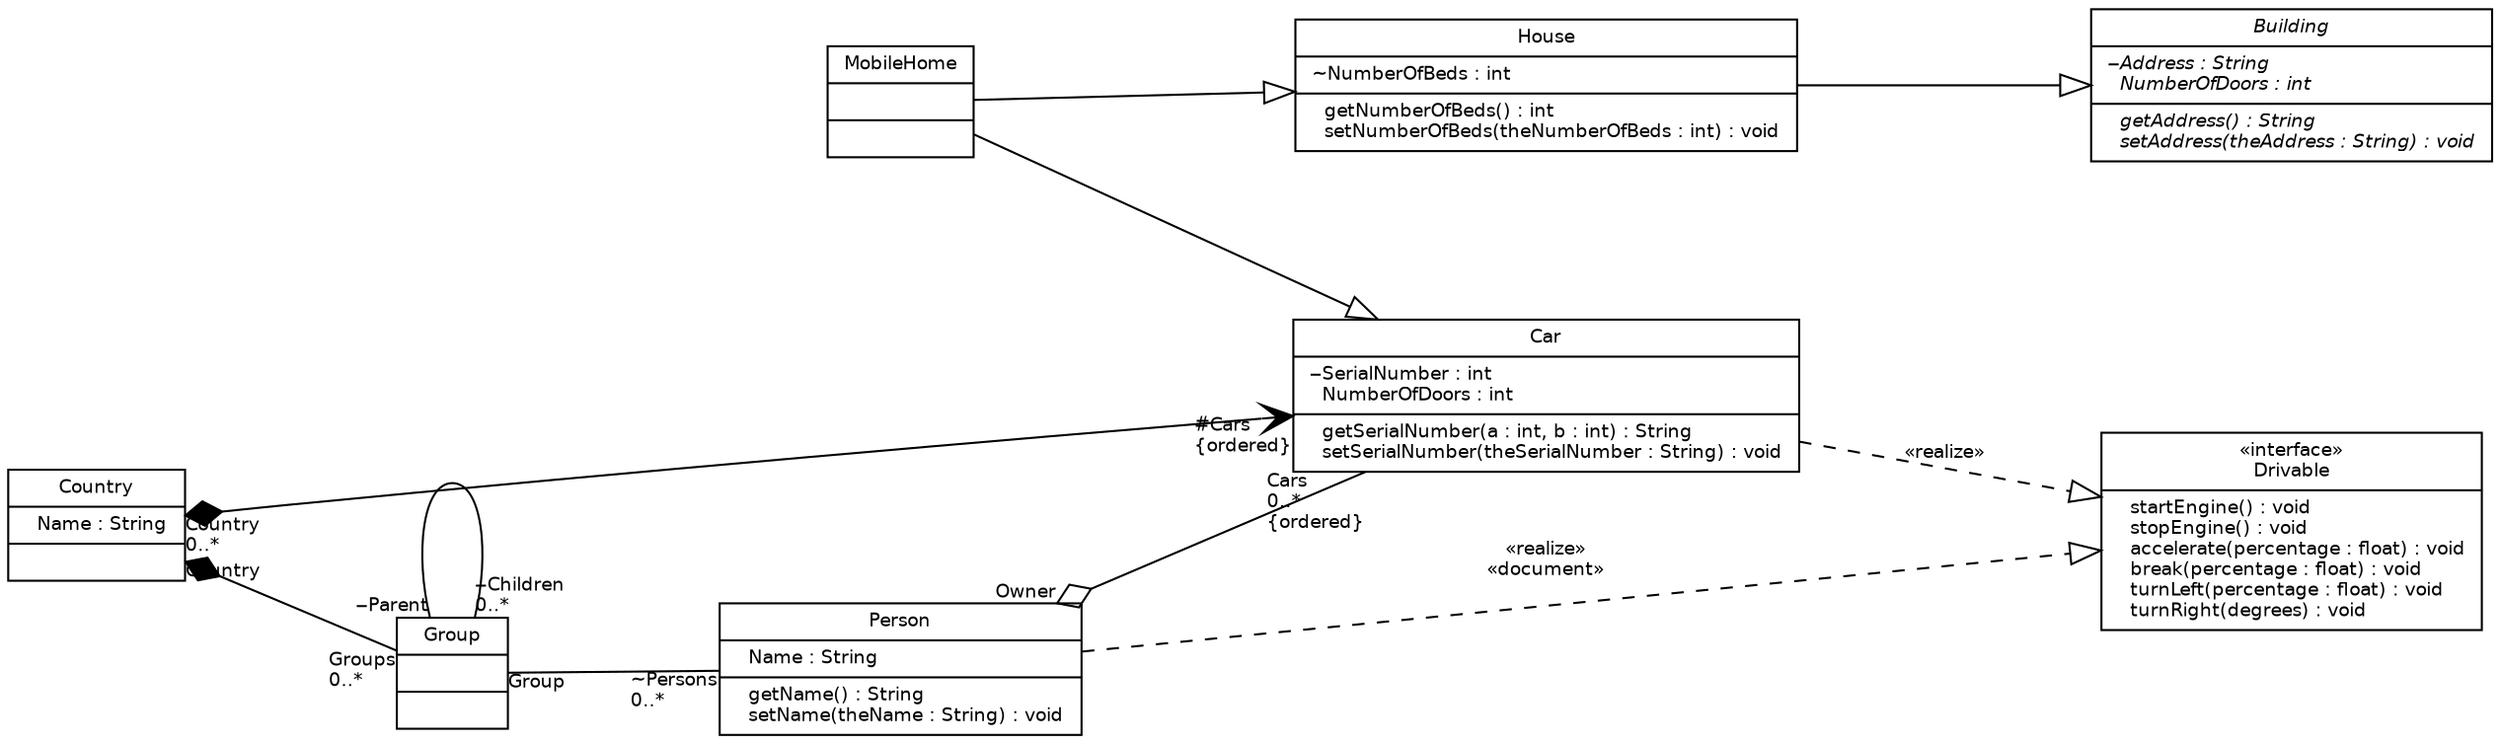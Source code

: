 
  
  
        digraph g {
		fontname="Helvetica"
		fontsize=9
        graph [
        rankdir = "LR"

		ranksep=1.4
		nodesep=0.9
        ]
        node [
		fontname="Helvetica"
		fontsize=9
        shape = "ellipse"
        ]
        edge [
		dir="both"
		arrowtail="none"
		fontname="Helvetica"
		fontsize=9
        ]
    
        "127-0-1-1--6741fdc4:11701e7285e:-8000:000000000000077D" [label="House | ~NumberOfBeds : int\l |  getNumberOfBeds() : int\l setNumberOfBeds(theNumberOfBeds : int) : void\l" shape="record" ]
    
        "127-0-1-1--6741fdc4:11701e7285e:-8000:000000000000077F" [label="MobileHome |  | " shape="record" ]
    
        "127-0-1-1--6741fdc4:11701e7285e:-8000:0000000000000781" [label="Car | ‒SerialNumber : int\l NumberOfDoors : int\l |  getSerialNumber(a : int, b : int) : String\l setSerialNumber(theSerialNumber : String) : void\l" shape="record" ]
    
        "127-0-1-1--6741fdc4:11701e7285e:-8000:000000000000078E" [fontname="Helvetica-Oblique" label="Building | ‒Address : String\l NumberOfDoors : int\l |  getAddress() : String\l setAddress(theAddress : String) : void\l" shape="record" ]
    
        "127-0-1-1--6741fdc4:11701e7285e:-8000:00000000000007D2" [label="Country |  Name : String\l | " shape="record" ]
    
        "127-0-1-1--6741fdc4:11701e7285e:-8000:00000000000007F2" [label="Group |  | " shape="record" ]
    
        "127-0-1-1--6741fdc4:11701e7285e:-8000:00000000000007FF" [label="Person |  Name : String\l |  getName() : String\l setName(theName : String) : void\l" shape="record" ]
    
        "127-0-1-1--6741fdc4:11701e7285e:-8000:0000000000000783" [label="«interface»\nDrivable |  startEngine() : void\l stopEngine() : void\l accelerate(percentage : float) : void\l break(percentage : float) : void\l turnLeft(percentage : float) : void\l turnRight(degrees) : void\l " shape = "record" ]
    
        "127-0-1-1--6741fdc4:11701e7285e:-8000:00000000000007D2" -> "127-0-1-1--6741fdc4:11701e7285e:-8000:0000000000000781" [arrowtail="diamond" arrowhead="vee" id="127-0-1-1--6741fdc4:11701e7285e:-8000:00000000000007D4" headlabel="#Cars\l{ordered}\l" taillabel="Country\l0..*\l" arrowsize="1.5" ]
    
        "127-0-1-1--6741fdc4:11701e7285e:-8000:00000000000007F2" -> "127-0-1-1--6741fdc4:11701e7285e:-8000:00000000000007F2" [arrowhead="none" arrowhead="none" id="127-0-1-1--6741fdc4:11701e7285e:-8000:00000000000007F6" headlabel="‒Children\l0..*\l" taillabel="‒Parent\l" arrowsize="1.5" ]
    
        "127-0-1-1--6741fdc4:11701e7285e:-8000:00000000000007F2" -> "127-0-1-1--6741fdc4:11701e7285e:-8000:00000000000007FF" [arrowhead="none" arrowhead="none" id="127-0-1-1--6741fdc4:11701e7285e:-8000:0000000000000809" headlabel="~Persons\l0..*\l" taillabel="Group\l" arrowsize="1.5" ]
    
        "127-0-1-1--6741fdc4:11701e7285e:-8000:00000000000007D2" -> "127-0-1-1--6741fdc4:11701e7285e:-8000:00000000000007F2" [arrowtail="diamond" arrowhead="none" id="127-0-1-1--6741fdc4:11701e7285e:-8000:0000000000000810" headlabel="Groups\l0..*\l" taillabel="Country\l" arrowsize="1.5" ]
    
        "127-0-1-1--6741fdc4:11701e7285e:-8000:00000000000007FF" -> "127-0-1-1--6741fdc4:11701e7285e:-8000:0000000000000781" [arrowtail="odiamond" arrowhead="none" id="127-0-1-1--6741fdc4:11701e7285e:-8000:000000000000081B" headlabel="Cars\l0..*\l{ordered}\l" taillabel="Owner\l" arrowsize="1.5" ]
    
        "127-0-1-1--6741fdc4:11701e7285e:-8000:0000000000000781" -> "127-0-1-1--6741fdc4:11701e7285e:-8000:0000000000000783" [ style="dashed" arrowhead="onormal" arrowsize=1.5 label="«realize»"]
    
        "127-0-1-1--6741fdc4:11701e7285e:-8000:00000000000007FF" -> "127-0-1-1--6741fdc4:11701e7285e:-8000:0000000000000783" [ style="dashed" arrowhead="onormal" arrowsize=1.5 label="«realize»\n«document»"]
    
        "127-0-1-1--6741fdc4:11701e7285e:-8000:000000000000077F" -> "127-0-1-1--6741fdc4:11701e7285e:-8000:000000000000077D" [ arrowhead="onormal" arrowsize=1.5 ]
    
        "127-0-1-1--6741fdc4:11701e7285e:-8000:000000000000077F" -> "127-0-1-1--6741fdc4:11701e7285e:-8000:0000000000000781" [ arrowhead="onormal" arrowsize=1.5 ]
    
        "127-0-1-1--6741fdc4:11701e7285e:-8000:000000000000077D" -> "127-0-1-1--6741fdc4:11701e7285e:-8000:000000000000078E" [ arrowhead="onormal" arrowsize=1.5 ]
    
        }
    
